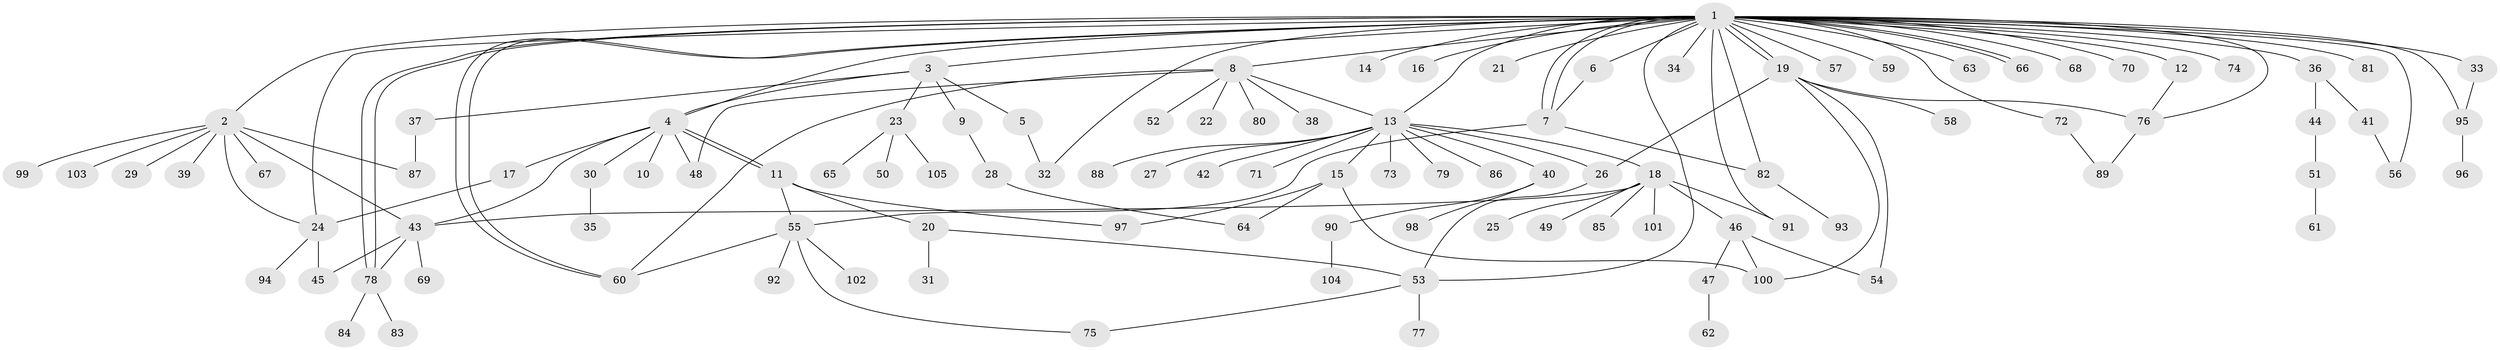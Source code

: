 // coarse degree distribution, {34: 0.0125, 8: 0.0125, 6: 0.0375, 9: 0.025, 2: 0.2, 3: 0.075, 7: 0.025, 1: 0.525, 12: 0.0125, 4: 0.05, 5: 0.025}
// Generated by graph-tools (version 1.1) at 2025/41/03/06/25 10:41:51]
// undirected, 105 vertices, 141 edges
graph export_dot {
graph [start="1"]
  node [color=gray90,style=filled];
  1;
  2;
  3;
  4;
  5;
  6;
  7;
  8;
  9;
  10;
  11;
  12;
  13;
  14;
  15;
  16;
  17;
  18;
  19;
  20;
  21;
  22;
  23;
  24;
  25;
  26;
  27;
  28;
  29;
  30;
  31;
  32;
  33;
  34;
  35;
  36;
  37;
  38;
  39;
  40;
  41;
  42;
  43;
  44;
  45;
  46;
  47;
  48;
  49;
  50;
  51;
  52;
  53;
  54;
  55;
  56;
  57;
  58;
  59;
  60;
  61;
  62;
  63;
  64;
  65;
  66;
  67;
  68;
  69;
  70;
  71;
  72;
  73;
  74;
  75;
  76;
  77;
  78;
  79;
  80;
  81;
  82;
  83;
  84;
  85;
  86;
  87;
  88;
  89;
  90;
  91;
  92;
  93;
  94;
  95;
  96;
  97;
  98;
  99;
  100;
  101;
  102;
  103;
  104;
  105;
  1 -- 2;
  1 -- 3;
  1 -- 4;
  1 -- 6;
  1 -- 7;
  1 -- 7;
  1 -- 8;
  1 -- 12;
  1 -- 13;
  1 -- 14;
  1 -- 16;
  1 -- 19;
  1 -- 19;
  1 -- 21;
  1 -- 24;
  1 -- 32;
  1 -- 33;
  1 -- 34;
  1 -- 36;
  1 -- 53;
  1 -- 56;
  1 -- 57;
  1 -- 59;
  1 -- 60;
  1 -- 60;
  1 -- 63;
  1 -- 66;
  1 -- 66;
  1 -- 68;
  1 -- 70;
  1 -- 72;
  1 -- 74;
  1 -- 76;
  1 -- 78;
  1 -- 78;
  1 -- 81;
  1 -- 82;
  1 -- 91;
  1 -- 95;
  2 -- 24;
  2 -- 29;
  2 -- 39;
  2 -- 43;
  2 -- 67;
  2 -- 87;
  2 -- 99;
  2 -- 103;
  3 -- 4;
  3 -- 5;
  3 -- 9;
  3 -- 23;
  3 -- 37;
  4 -- 10;
  4 -- 11;
  4 -- 11;
  4 -- 17;
  4 -- 30;
  4 -- 43;
  4 -- 48;
  5 -- 32;
  6 -- 7;
  7 -- 55;
  7 -- 82;
  8 -- 13;
  8 -- 22;
  8 -- 38;
  8 -- 48;
  8 -- 52;
  8 -- 60;
  8 -- 80;
  9 -- 28;
  11 -- 20;
  11 -- 55;
  11 -- 97;
  12 -- 76;
  13 -- 15;
  13 -- 18;
  13 -- 26;
  13 -- 27;
  13 -- 40;
  13 -- 42;
  13 -- 71;
  13 -- 73;
  13 -- 79;
  13 -- 86;
  13 -- 88;
  15 -- 64;
  15 -- 97;
  15 -- 100;
  17 -- 24;
  18 -- 25;
  18 -- 43;
  18 -- 46;
  18 -- 49;
  18 -- 85;
  18 -- 91;
  18 -- 101;
  19 -- 26;
  19 -- 54;
  19 -- 58;
  19 -- 76;
  19 -- 100;
  20 -- 31;
  20 -- 53;
  23 -- 50;
  23 -- 65;
  23 -- 105;
  24 -- 45;
  24 -- 94;
  26 -- 53;
  28 -- 64;
  30 -- 35;
  33 -- 95;
  36 -- 41;
  36 -- 44;
  37 -- 87;
  40 -- 90;
  40 -- 98;
  41 -- 56;
  43 -- 45;
  43 -- 69;
  43 -- 78;
  44 -- 51;
  46 -- 47;
  46 -- 54;
  46 -- 100;
  47 -- 62;
  51 -- 61;
  53 -- 75;
  53 -- 77;
  55 -- 60;
  55 -- 75;
  55 -- 92;
  55 -- 102;
  72 -- 89;
  76 -- 89;
  78 -- 83;
  78 -- 84;
  82 -- 93;
  90 -- 104;
  95 -- 96;
}
